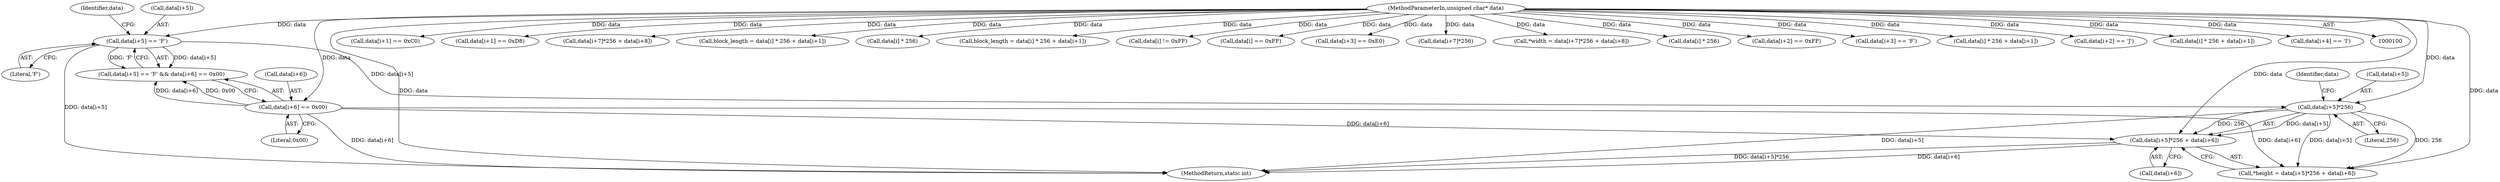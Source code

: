 digraph "0_PDFGen_ee58aff6918b8bbc3be29b9e3089485ea46ff956@array" {
"1000249" [label="(Call,data[i+5]*256 + data[i+6])"];
"1000250" [label="(Call,data[i+5]*256)"];
"1000182" [label="(Call,data[i+5] == 'F')"];
"1000101" [label="(MethodParameterIn,unsigned char* data)"];
"1000189" [label="(Call,data[i+6] == 0x00)"];
"1000238" [label="(Call,data[i+1] == 0xC0)"];
"1000124" [label="(Call,data[i+1] == 0xD8)"];
"1000265" [label="(Call,data[i+7]*256 + data[i+8])"];
"1000250" [label="(Call,data[i+5]*256)"];
"1000283" [label="(Call,block_length = data[i] * 256 + data[i+1])"];
"1000258" [label="(Identifier,data)"];
"1000201" [label="(Call,data[i] * 256)"];
"1000198" [label="(Call,block_length = data[i] * 256 + data[i+1])"];
"1000101" [label="(MethodParameterIn,unsigned char* data)"];
"1000189" [label="(Call,data[i+6] == 0x00)"];
"1000229" [label="(Call,data[i] != 0xFF)"];
"1000118" [label="(Call,data[i] == 0xFF)"];
"1000195" [label="(Literal,0x00)"];
"1000139" [label="(Call,data[i+3] == 0xE0)"];
"1000266" [label="(Call,data[i+7]*256)"];
"1000182" [label="(Call,data[i+5] == 'F')"];
"1000257" [label="(Call,data[i+6])"];
"1000262" [label="(Call,*width = data[i+7]*256 + data[i+8])"];
"1000190" [label="(Call,data[i+6])"];
"1000249" [label="(Call,data[i+5]*256 + data[i+6])"];
"1000286" [label="(Call,data[i] * 256)"];
"1000191" [label="(Identifier,data)"];
"1000132" [label="(Call,data[i+2] == 0xFF)"];
"1000166" [label="(Call,data[i+3] == 'F')"];
"1000188" [label="(Literal,'F')"];
"1000200" [label="(Call,data[i] * 256 + data[i+1])"];
"1000183" [label="(Call,data[i+5])"];
"1000158" [label="(Call,data[i+2] == 'J')"];
"1000299" [label="(MethodReturn,static int)"];
"1000256" [label="(Literal,256)"];
"1000246" [label="(Call,*height = data[i+5]*256 + data[i+6])"];
"1000251" [label="(Call,data[i+5])"];
"1000285" [label="(Call,data[i] * 256 + data[i+1])"];
"1000181" [label="(Call,data[i+5] == 'F' && data[i+6] == 0x00)"];
"1000174" [label="(Call,data[i+4] == 'I')"];
"1000249" -> "1000246"  [label="AST: "];
"1000249" -> "1000257"  [label="CFG: "];
"1000250" -> "1000249"  [label="AST: "];
"1000257" -> "1000249"  [label="AST: "];
"1000246" -> "1000249"  [label="CFG: "];
"1000249" -> "1000299"  [label="DDG: data[i+6]"];
"1000249" -> "1000299"  [label="DDG: data[i+5]*256"];
"1000250" -> "1000249"  [label="DDG: data[i+5]"];
"1000250" -> "1000249"  [label="DDG: 256"];
"1000189" -> "1000249"  [label="DDG: data[i+6]"];
"1000101" -> "1000249"  [label="DDG: data"];
"1000250" -> "1000256"  [label="CFG: "];
"1000251" -> "1000250"  [label="AST: "];
"1000256" -> "1000250"  [label="AST: "];
"1000258" -> "1000250"  [label="CFG: "];
"1000250" -> "1000299"  [label="DDG: data[i+5]"];
"1000250" -> "1000246"  [label="DDG: data[i+5]"];
"1000250" -> "1000246"  [label="DDG: 256"];
"1000182" -> "1000250"  [label="DDG: data[i+5]"];
"1000101" -> "1000250"  [label="DDG: data"];
"1000182" -> "1000181"  [label="AST: "];
"1000182" -> "1000188"  [label="CFG: "];
"1000183" -> "1000182"  [label="AST: "];
"1000188" -> "1000182"  [label="AST: "];
"1000191" -> "1000182"  [label="CFG: "];
"1000181" -> "1000182"  [label="CFG: "];
"1000182" -> "1000299"  [label="DDG: data[i+5]"];
"1000182" -> "1000181"  [label="DDG: data[i+5]"];
"1000182" -> "1000181"  [label="DDG: 'F'"];
"1000101" -> "1000182"  [label="DDG: data"];
"1000101" -> "1000100"  [label="AST: "];
"1000101" -> "1000299"  [label="DDG: data"];
"1000101" -> "1000118"  [label="DDG: data"];
"1000101" -> "1000124"  [label="DDG: data"];
"1000101" -> "1000132"  [label="DDG: data"];
"1000101" -> "1000139"  [label="DDG: data"];
"1000101" -> "1000158"  [label="DDG: data"];
"1000101" -> "1000166"  [label="DDG: data"];
"1000101" -> "1000174"  [label="DDG: data"];
"1000101" -> "1000189"  [label="DDG: data"];
"1000101" -> "1000198"  [label="DDG: data"];
"1000101" -> "1000201"  [label="DDG: data"];
"1000101" -> "1000200"  [label="DDG: data"];
"1000101" -> "1000229"  [label="DDG: data"];
"1000101" -> "1000238"  [label="DDG: data"];
"1000101" -> "1000246"  [label="DDG: data"];
"1000101" -> "1000262"  [label="DDG: data"];
"1000101" -> "1000266"  [label="DDG: data"];
"1000101" -> "1000265"  [label="DDG: data"];
"1000101" -> "1000283"  [label="DDG: data"];
"1000101" -> "1000286"  [label="DDG: data"];
"1000101" -> "1000285"  [label="DDG: data"];
"1000189" -> "1000181"  [label="AST: "];
"1000189" -> "1000195"  [label="CFG: "];
"1000190" -> "1000189"  [label="AST: "];
"1000195" -> "1000189"  [label="AST: "];
"1000181" -> "1000189"  [label="CFG: "];
"1000189" -> "1000299"  [label="DDG: data[i+6]"];
"1000189" -> "1000181"  [label="DDG: data[i+6]"];
"1000189" -> "1000181"  [label="DDG: 0x00"];
"1000189" -> "1000246"  [label="DDG: data[i+6]"];
}
